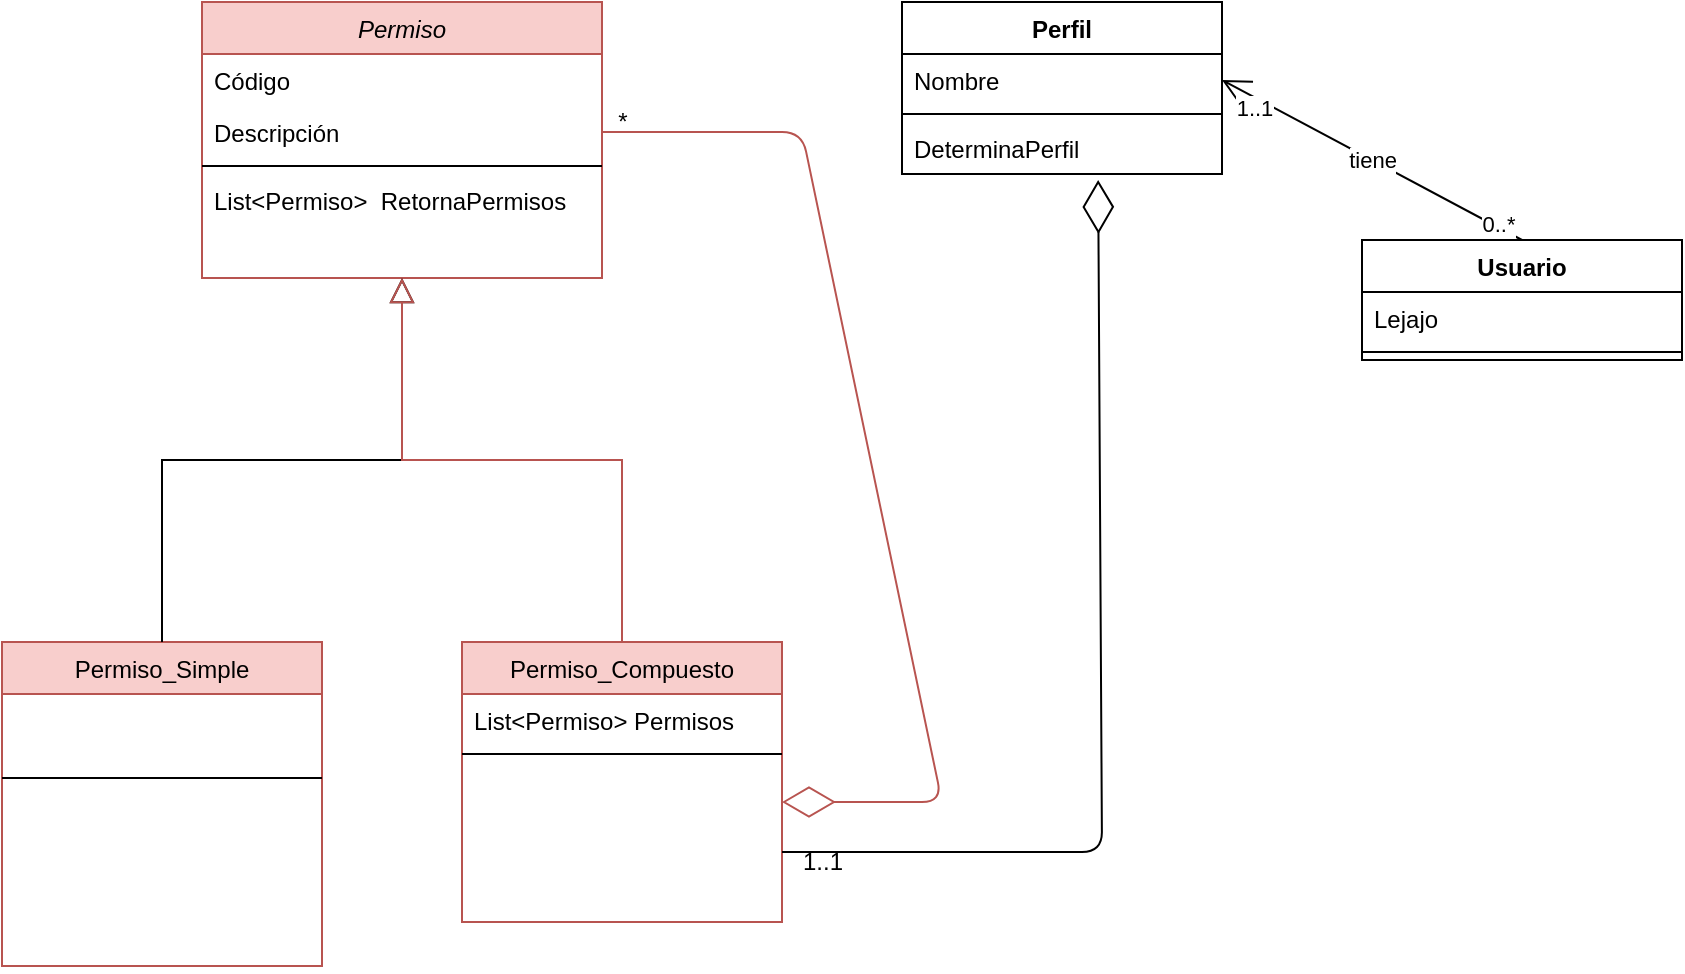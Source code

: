 <mxfile version="15.1.1" type="device"><diagram id="C5RBs43oDa-KdzZeNtuy" name="Page-1"><mxGraphModel dx="932" dy="543" grid="1" gridSize="10" guides="1" tooltips="1" connect="1" arrows="1" fold="1" page="1" pageScale="1" pageWidth="827" pageHeight="1169" math="0" shadow="0"><root><mxCell id="WIyWlLk6GJQsqaUBKTNV-0"/><mxCell id="WIyWlLk6GJQsqaUBKTNV-1" parent="WIyWlLk6GJQsqaUBKTNV-0"/><mxCell id="zkfFHV4jXpPFQw0GAbJ--0" value="Permiso" style="swimlane;fontStyle=2;align=center;verticalAlign=top;childLayout=stackLayout;horizontal=1;startSize=26;horizontalStack=0;resizeParent=1;resizeLast=0;collapsible=1;marginBottom=0;rounded=0;shadow=0;strokeWidth=1;fillColor=#f8cecc;strokeColor=#b85450;" parent="WIyWlLk6GJQsqaUBKTNV-1" vertex="1"><mxGeometry x="220" y="40" width="200" height="138" as="geometry"><mxRectangle x="230" y="140" width="160" height="26" as="alternateBounds"/></mxGeometry></mxCell><mxCell id="zkfFHV4jXpPFQw0GAbJ--1" value="Código" style="text;align=left;verticalAlign=top;spacingLeft=4;spacingRight=4;overflow=hidden;rotatable=0;points=[[0,0.5],[1,0.5]];portConstraint=eastwest;" parent="zkfFHV4jXpPFQw0GAbJ--0" vertex="1"><mxGeometry y="26" width="200" height="26" as="geometry"/></mxCell><mxCell id="zkfFHV4jXpPFQw0GAbJ--2" value="Descripción" style="text;align=left;verticalAlign=top;spacingLeft=4;spacingRight=4;overflow=hidden;rotatable=0;points=[[0,0.5],[1,0.5]];portConstraint=eastwest;rounded=0;shadow=0;html=0;" parent="zkfFHV4jXpPFQw0GAbJ--0" vertex="1"><mxGeometry y="52" width="200" height="26" as="geometry"/></mxCell><mxCell id="zkfFHV4jXpPFQw0GAbJ--4" value="" style="line;html=1;strokeWidth=1;align=left;verticalAlign=middle;spacingTop=-1;spacingLeft=3;spacingRight=3;rotatable=0;labelPosition=right;points=[];portConstraint=eastwest;" parent="zkfFHV4jXpPFQw0GAbJ--0" vertex="1"><mxGeometry y="78" width="200" height="8" as="geometry"/></mxCell><mxCell id="zkfFHV4jXpPFQw0GAbJ--5" value="List&lt;Permiso&gt;  RetornaPermisos" style="text;align=left;verticalAlign=top;spacingLeft=4;spacingRight=4;overflow=hidden;rotatable=0;points=[[0,0.5],[1,0.5]];portConstraint=eastwest;" parent="zkfFHV4jXpPFQw0GAbJ--0" vertex="1"><mxGeometry y="86" width="200" height="26" as="geometry"/></mxCell><mxCell id="zkfFHV4jXpPFQw0GAbJ--6" value="Permiso_Simple" style="swimlane;fontStyle=0;align=center;verticalAlign=top;childLayout=stackLayout;horizontal=1;startSize=26;horizontalStack=0;resizeParent=1;resizeLast=0;collapsible=1;marginBottom=0;rounded=0;shadow=0;strokeWidth=1;fillColor=#f8cecc;strokeColor=#b85450;" parent="WIyWlLk6GJQsqaUBKTNV-1" vertex="1"><mxGeometry x="120" y="360" width="160" height="162" as="geometry"><mxRectangle x="130" y="380" width="160" height="26" as="alternateBounds"/></mxGeometry></mxCell><mxCell id="zkfFHV4jXpPFQw0GAbJ--9" value="" style="line;html=1;strokeWidth=1;align=left;verticalAlign=middle;spacingTop=-1;spacingLeft=3;spacingRight=3;rotatable=0;labelPosition=right;points=[];portConstraint=eastwest;" parent="zkfFHV4jXpPFQw0GAbJ--6" vertex="1"><mxGeometry y="26" width="160" height="84" as="geometry"/></mxCell><mxCell id="zkfFHV4jXpPFQw0GAbJ--10" value=" " style="text;align=left;verticalAlign=top;spacingLeft=4;spacingRight=4;overflow=hidden;rotatable=0;points=[[0,0.5],[1,0.5]];portConstraint=eastwest;fontStyle=4" parent="zkfFHV4jXpPFQw0GAbJ--6" vertex="1"><mxGeometry y="110" width="160" height="26" as="geometry"/></mxCell><mxCell id="zkfFHV4jXpPFQw0GAbJ--11" value=" " style="text;align=left;verticalAlign=top;spacingLeft=4;spacingRight=4;overflow=hidden;rotatable=0;points=[[0,0.5],[1,0.5]];portConstraint=eastwest;" parent="zkfFHV4jXpPFQw0GAbJ--6" vertex="1"><mxGeometry y="136" width="160" height="26" as="geometry"/></mxCell><mxCell id="zkfFHV4jXpPFQw0GAbJ--12" value="" style="endArrow=block;endSize=10;endFill=0;shadow=0;strokeWidth=1;rounded=0;edgeStyle=elbowEdgeStyle;elbow=vertical;" parent="WIyWlLk6GJQsqaUBKTNV-1" source="zkfFHV4jXpPFQw0GAbJ--6" target="zkfFHV4jXpPFQw0GAbJ--0" edge="1"><mxGeometry width="160" relative="1" as="geometry"><mxPoint x="200" y="203" as="sourcePoint"/><mxPoint x="200" y="203" as="targetPoint"/></mxGeometry></mxCell><mxCell id="zkfFHV4jXpPFQw0GAbJ--13" value="Permiso_Compuesto&#10;" style="swimlane;fontStyle=0;align=center;verticalAlign=top;childLayout=stackLayout;horizontal=1;startSize=26;horizontalStack=0;resizeParent=1;resizeLast=0;collapsible=1;marginBottom=0;rounded=0;shadow=0;strokeWidth=1;fillColor=#f8cecc;strokeColor=#b85450;" parent="WIyWlLk6GJQsqaUBKTNV-1" vertex="1"><mxGeometry x="350" y="360" width="160" height="140" as="geometry"><mxRectangle x="340" y="380" width="170" height="26" as="alternateBounds"/></mxGeometry></mxCell><mxCell id="zkfFHV4jXpPFQw0GAbJ--14" value="List&lt;Permiso&gt; Permisos" style="text;align=left;verticalAlign=top;spacingLeft=4;spacingRight=4;overflow=hidden;rotatable=0;points=[[0,0.5],[1,0.5]];portConstraint=eastwest;" parent="zkfFHV4jXpPFQw0GAbJ--13" vertex="1"><mxGeometry y="26" width="160" height="26" as="geometry"/></mxCell><mxCell id="zkfFHV4jXpPFQw0GAbJ--15" value="" style="line;html=1;strokeWidth=1;align=left;verticalAlign=middle;spacingTop=-1;spacingLeft=3;spacingRight=3;rotatable=0;labelPosition=right;points=[];portConstraint=eastwest;" parent="zkfFHV4jXpPFQw0GAbJ--13" vertex="1"><mxGeometry y="52" width="160" height="8" as="geometry"/></mxCell><mxCell id="zkfFHV4jXpPFQw0GAbJ--16" value="" style="endArrow=block;endSize=10;endFill=0;shadow=0;strokeWidth=1;rounded=0;edgeStyle=elbowEdgeStyle;elbow=vertical;fillColor=#f8cecc;strokeColor=#b85450;" parent="WIyWlLk6GJQsqaUBKTNV-1" source="zkfFHV4jXpPFQw0GAbJ--13" target="zkfFHV4jXpPFQw0GAbJ--0" edge="1"><mxGeometry width="160" relative="1" as="geometry"><mxPoint x="210" y="373" as="sourcePoint"/><mxPoint x="310" y="271" as="targetPoint"/></mxGeometry></mxCell><mxCell id="CxRR-72kLbcLyj6YbgX5-1" value="Perfil" style="swimlane;fontStyle=1;align=center;verticalAlign=top;childLayout=stackLayout;horizontal=1;startSize=26;horizontalStack=0;resizeParent=1;resizeParentMax=0;resizeLast=0;collapsible=1;marginBottom=0;" parent="WIyWlLk6GJQsqaUBKTNV-1" vertex="1"><mxGeometry x="570" y="40" width="160" height="86" as="geometry"/></mxCell><mxCell id="CxRR-72kLbcLyj6YbgX5-2" value="Nombre" style="text;strokeColor=none;fillColor=none;align=left;verticalAlign=top;spacingLeft=4;spacingRight=4;overflow=hidden;rotatable=0;points=[[0,0.5],[1,0.5]];portConstraint=eastwest;" parent="CxRR-72kLbcLyj6YbgX5-1" vertex="1"><mxGeometry y="26" width="160" height="26" as="geometry"/></mxCell><mxCell id="CxRR-72kLbcLyj6YbgX5-3" value="" style="line;strokeWidth=1;fillColor=none;align=left;verticalAlign=middle;spacingTop=-1;spacingLeft=3;spacingRight=3;rotatable=0;labelPosition=right;points=[];portConstraint=eastwest;" parent="CxRR-72kLbcLyj6YbgX5-1" vertex="1"><mxGeometry y="52" width="160" height="8" as="geometry"/></mxCell><mxCell id="CxRR-72kLbcLyj6YbgX5-4" value="DeterminaPerfil&#10;" style="text;strokeColor=none;fillColor=none;align=left;verticalAlign=top;spacingLeft=4;spacingRight=4;overflow=hidden;rotatable=0;points=[[0,0.5],[1,0.5]];portConstraint=eastwest;" parent="CxRR-72kLbcLyj6YbgX5-1" vertex="1"><mxGeometry y="60" width="160" height="26" as="geometry"/></mxCell><mxCell id="CxRR-72kLbcLyj6YbgX5-6" value="Usuario" style="swimlane;fontStyle=1;align=center;verticalAlign=top;childLayout=stackLayout;horizontal=1;startSize=26;horizontalStack=0;resizeParent=1;resizeParentMax=0;resizeLast=0;collapsible=1;marginBottom=0;" parent="WIyWlLk6GJQsqaUBKTNV-1" vertex="1"><mxGeometry x="800" y="159" width="160" height="60" as="geometry"/></mxCell><mxCell id="CxRR-72kLbcLyj6YbgX5-7" value="Lejajo" style="text;strokeColor=none;fillColor=none;align=left;verticalAlign=top;spacingLeft=4;spacingRight=4;overflow=hidden;rotatable=0;points=[[0,0.5],[1,0.5]];portConstraint=eastwest;" parent="CxRR-72kLbcLyj6YbgX5-6" vertex="1"><mxGeometry y="26" width="160" height="26" as="geometry"/></mxCell><mxCell id="CxRR-72kLbcLyj6YbgX5-8" value="" style="line;strokeWidth=1;fillColor=none;align=left;verticalAlign=middle;spacingTop=-1;spacingLeft=3;spacingRight=3;rotatable=0;labelPosition=right;points=[];portConstraint=eastwest;" parent="CxRR-72kLbcLyj6YbgX5-6" vertex="1"><mxGeometry y="52" width="160" height="8" as="geometry"/></mxCell><mxCell id="CxRR-72kLbcLyj6YbgX5-10" value="tiene" style="endArrow=open;endFill=1;endSize=12;html=1;exitX=0.5;exitY=0;exitDx=0;exitDy=0;entryX=1;entryY=0.5;entryDx=0;entryDy=0;" parent="WIyWlLk6GJQsqaUBKTNV-1" source="CxRR-72kLbcLyj6YbgX5-6" target="CxRR-72kLbcLyj6YbgX5-2" edge="1"><mxGeometry width="160" relative="1" as="geometry"><mxPoint x="490" y="310" as="sourcePoint"/><mxPoint x="650" y="310" as="targetPoint"/></mxGeometry></mxCell><mxCell id="CxRR-72kLbcLyj6YbgX5-11" value="1..1" style="edgeLabel;html=1;align=center;verticalAlign=middle;resizable=0;points=[];" parent="CxRR-72kLbcLyj6YbgX5-10" vertex="1" connectable="0"><mxGeometry x="0.746" y="4" relative="1" as="geometry"><mxPoint x="-1" as="offset"/></mxGeometry></mxCell><mxCell id="CxRR-72kLbcLyj6YbgX5-16" value="0..*" style="edgeLabel;html=1;align=center;verticalAlign=middle;resizable=0;points=[];" parent="CxRR-72kLbcLyj6YbgX5-10" vertex="1" connectable="0"><mxGeometry x="-0.831" y="-1" relative="1" as="geometry"><mxPoint y="-1" as="offset"/></mxGeometry></mxCell><mxCell id="CxRR-72kLbcLyj6YbgX5-13" value="" style="endArrow=diamondThin;endFill=0;endSize=24;html=1;entryX=0.613;entryY=1.115;entryDx=0;entryDy=0;entryPerimeter=0;exitX=1;exitY=0.75;exitDx=0;exitDy=0;" parent="WIyWlLk6GJQsqaUBKTNV-1" source="zkfFHV4jXpPFQw0GAbJ--13" target="CxRR-72kLbcLyj6YbgX5-4" edge="1"><mxGeometry width="160" relative="1" as="geometry"><mxPoint x="470" y="270" as="sourcePoint"/><mxPoint x="630" y="270" as="targetPoint"/><Array as="points"><mxPoint x="670" y="465"/></Array></mxGeometry></mxCell><mxCell id="CxRR-72kLbcLyj6YbgX5-14" value="" style="endArrow=diamondThin;endFill=0;endSize=24;html=1;exitX=1;exitY=0.5;exitDx=0;exitDy=0;fillColor=#f8cecc;strokeColor=#b85450;" parent="WIyWlLk6GJQsqaUBKTNV-1" source="zkfFHV4jXpPFQw0GAbJ--2" edge="1"><mxGeometry width="160" relative="1" as="geometry"><mxPoint x="470" y="270" as="sourcePoint"/><mxPoint x="510" y="440" as="targetPoint"/><Array as="points"><mxPoint x="520" y="105"/><mxPoint x="590" y="440"/></Array></mxGeometry></mxCell><mxCell id="CxRR-72kLbcLyj6YbgX5-15" value="*" style="text;html=1;align=center;verticalAlign=middle;resizable=0;points=[];autosize=1;strokeColor=none;" parent="WIyWlLk6GJQsqaUBKTNV-1" vertex="1"><mxGeometry x="420" y="90" width="20" height="20" as="geometry"/></mxCell><mxCell id="CxRR-72kLbcLyj6YbgX5-18" value="1..1&lt;br&gt;" style="text;html=1;align=center;verticalAlign=middle;resizable=0;points=[];autosize=1;strokeColor=none;" parent="WIyWlLk6GJQsqaUBKTNV-1" vertex="1"><mxGeometry x="510" y="460" width="40" height="20" as="geometry"/></mxCell></root></mxGraphModel></diagram></mxfile>